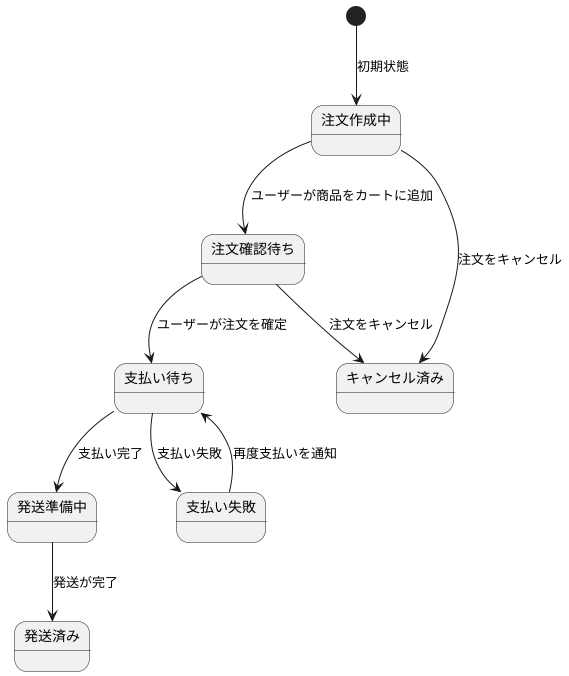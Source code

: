 @startuml
[*] --> 注文作成中 : 初期状態
注文作成中 --> 注文確認待ち : ユーザーが商品をカートに追加
注文確認待ち --> 支払い待ち: ユーザーが注文を確定
支払い待ち --> 発送準備中 : 支払い完了
発送準備中 --> 発送済み : 発送が完了
注文作成中 --> キャンセル済み : 注文をキャンセル
注文確認待ち --> キャンセル済み : 注文をキャンセル
支払い待ち --> 支払い失敗 : 支払い失敗
支払い失敗 --> 支払い待ち : 再度支払いを通知
@enduml
